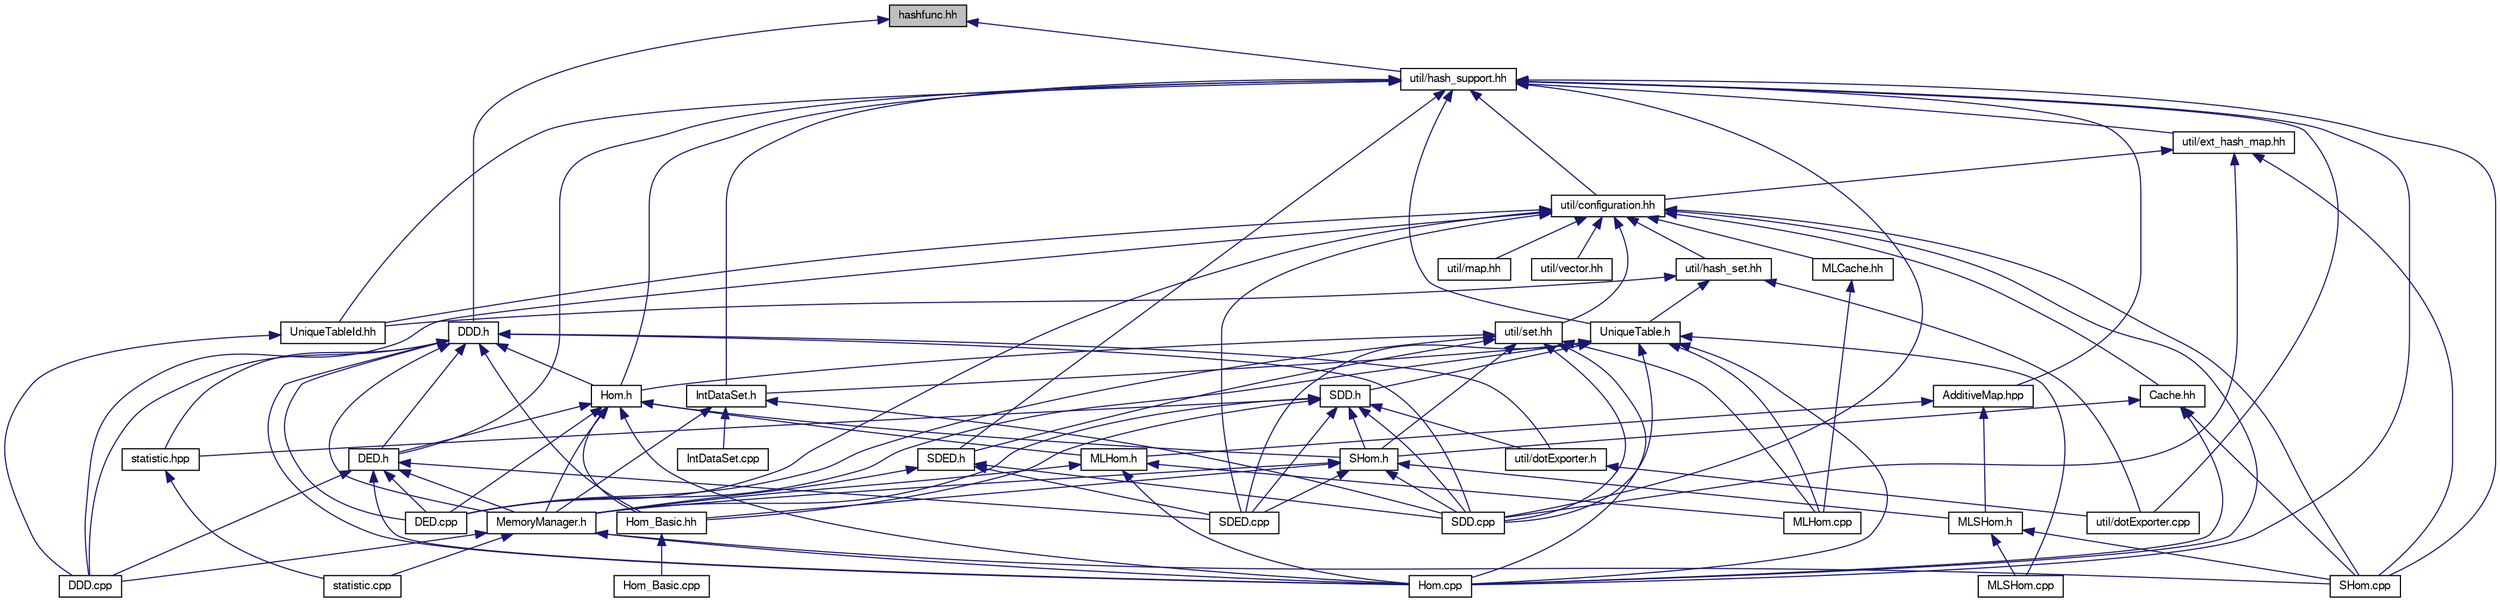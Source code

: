 digraph "hashfunc.hh"
{
  edge [fontname="FreeSans",fontsize="10",labelfontname="FreeSans",labelfontsize="10"];
  node [fontname="FreeSans",fontsize="10",shape=record];
  Node1 [label="hashfunc.hh",height=0.2,width=0.4,color="black", fillcolor="grey75", style="filled" fontcolor="black"];
  Node1 -> Node2 [dir="back",color="midnightblue",fontsize="10",style="solid",fontname="FreeSans"];
  Node2 [label="DDD.h",height=0.2,width=0.4,color="black", fillcolor="white", style="filled",URL="$DDD_8h.html"];
  Node2 -> Node3 [dir="back",color="midnightblue",fontsize="10",style="solid",fontname="FreeSans"];
  Node3 [label="DDD.cpp",height=0.2,width=0.4,color="black", fillcolor="white", style="filled",URL="$DDD_8cpp.html"];
  Node2 -> Node4 [dir="back",color="midnightblue",fontsize="10",style="solid",fontname="FreeSans"];
  Node4 [label="MemoryManager.h",height=0.2,width=0.4,color="black", fillcolor="white", style="filled",URL="$MemoryManager_8h.html"];
  Node4 -> Node3 [dir="back",color="midnightblue",fontsize="10",style="solid",fontname="FreeSans"];
  Node4 -> Node5 [dir="back",color="midnightblue",fontsize="10",style="solid",fontname="FreeSans"];
  Node5 [label="Hom.cpp",height=0.2,width=0.4,color="black", fillcolor="white", style="filled",URL="$Hom_8cpp.html"];
  Node4 -> Node6 [dir="back",color="midnightblue",fontsize="10",style="solid",fontname="FreeSans"];
  Node6 [label="SHom.cpp",height=0.2,width=0.4,color="black", fillcolor="white", style="filled",URL="$SHom_8cpp.html"];
  Node4 -> Node7 [dir="back",color="midnightblue",fontsize="10",style="solid",fontname="FreeSans"];
  Node7 [label="statistic.cpp",height=0.2,width=0.4,color="black", fillcolor="white", style="filled",URL="$statistic_8cpp.html"];
  Node2 -> Node8 [dir="back",color="midnightblue",fontsize="10",style="solid",fontname="FreeSans"];
  Node8 [label="DED.cpp",height=0.2,width=0.4,color="black", fillcolor="white", style="filled",URL="$DED_8cpp.html"];
  Node2 -> Node9 [dir="back",color="midnightblue",fontsize="10",style="solid",fontname="FreeSans"];
  Node9 [label="DED.h",height=0.2,width=0.4,color="black", fillcolor="white", style="filled",URL="$DED_8h.html"];
  Node9 -> Node3 [dir="back",color="midnightblue",fontsize="10",style="solid",fontname="FreeSans"];
  Node9 -> Node4 [dir="back",color="midnightblue",fontsize="10",style="solid",fontname="FreeSans"];
  Node9 -> Node8 [dir="back",color="midnightblue",fontsize="10",style="solid",fontname="FreeSans"];
  Node9 -> Node5 [dir="back",color="midnightblue",fontsize="10",style="solid",fontname="FreeSans"];
  Node9 -> Node10 [dir="back",color="midnightblue",fontsize="10",style="solid",fontname="FreeSans"];
  Node10 [label="SDED.cpp",height=0.2,width=0.4,color="black", fillcolor="white", style="filled",URL="$SDED_8cpp.html"];
  Node2 -> Node5 [dir="back",color="midnightblue",fontsize="10",style="solid",fontname="FreeSans"];
  Node2 -> Node11 [dir="back",color="midnightblue",fontsize="10",style="solid",fontname="FreeSans"];
  Node11 [label="Hom.h",height=0.2,width=0.4,color="black", fillcolor="white", style="filled",URL="$Hom_8h.html"];
  Node11 -> Node4 [dir="back",color="midnightblue",fontsize="10",style="solid",fontname="FreeSans"];
  Node11 -> Node8 [dir="back",color="midnightblue",fontsize="10",style="solid",fontname="FreeSans"];
  Node11 -> Node9 [dir="back",color="midnightblue",fontsize="10",style="solid",fontname="FreeSans"];
  Node11 -> Node5 [dir="back",color="midnightblue",fontsize="10",style="solid",fontname="FreeSans"];
  Node11 -> Node12 [dir="back",color="midnightblue",fontsize="10",style="solid",fontname="FreeSans"];
  Node12 [label="Hom_Basic.hh",height=0.2,width=0.4,color="black", fillcolor="white", style="filled",URL="$Hom__Basic_8hh.html"];
  Node12 -> Node13 [dir="back",color="midnightblue",fontsize="10",style="solid",fontname="FreeSans"];
  Node13 [label="Hom_Basic.cpp",height=0.2,width=0.4,color="black", fillcolor="white", style="filled",URL="$Hom__Basic_8cpp.html"];
  Node11 -> Node14 [dir="back",color="midnightblue",fontsize="10",style="solid",fontname="FreeSans"];
  Node14 [label="MLHom.h",height=0.2,width=0.4,color="black", fillcolor="white", style="filled",URL="$MLHom_8h.html"];
  Node14 -> Node4 [dir="back",color="midnightblue",fontsize="10",style="solid",fontname="FreeSans"];
  Node14 -> Node5 [dir="back",color="midnightblue",fontsize="10",style="solid",fontname="FreeSans"];
  Node14 -> Node15 [dir="back",color="midnightblue",fontsize="10",style="solid",fontname="FreeSans"];
  Node15 [label="MLHom.cpp",height=0.2,width=0.4,color="black", fillcolor="white", style="filled",URL="$MLHom_8cpp.html"];
  Node11 -> Node16 [dir="back",color="midnightblue",fontsize="10",style="solid",fontname="FreeSans"];
  Node16 [label="SHom.h",height=0.2,width=0.4,color="black", fillcolor="white", style="filled",URL="$SHom_8h.html"];
  Node16 -> Node4 [dir="back",color="midnightblue",fontsize="10",style="solid",fontname="FreeSans"];
  Node16 -> Node12 [dir="back",color="midnightblue",fontsize="10",style="solid",fontname="FreeSans"];
  Node16 -> Node17 [dir="back",color="midnightblue",fontsize="10",style="solid",fontname="FreeSans"];
  Node17 [label="MLSHom.h",height=0.2,width=0.4,color="black", fillcolor="white", style="filled",URL="$MLSHom_8h.html"];
  Node17 -> Node18 [dir="back",color="midnightblue",fontsize="10",style="solid",fontname="FreeSans"];
  Node18 [label="MLSHom.cpp",height=0.2,width=0.4,color="black", fillcolor="white", style="filled",URL="$MLSHom_8cpp.html"];
  Node17 -> Node6 [dir="back",color="midnightblue",fontsize="10",style="solid",fontname="FreeSans"];
  Node16 -> Node19 [dir="back",color="midnightblue",fontsize="10",style="solid",fontname="FreeSans"];
  Node19 [label="SDD.cpp",height=0.2,width=0.4,color="black", fillcolor="white", style="filled",URL="$SDD_8cpp.html"];
  Node16 -> Node10 [dir="back",color="midnightblue",fontsize="10",style="solid",fontname="FreeSans"];
  Node2 -> Node12 [dir="back",color="midnightblue",fontsize="10",style="solid",fontname="FreeSans"];
  Node2 -> Node19 [dir="back",color="midnightblue",fontsize="10",style="solid",fontname="FreeSans"];
  Node2 -> Node20 [dir="back",color="midnightblue",fontsize="10",style="solid",fontname="FreeSans"];
  Node20 [label="statistic.hpp",height=0.2,width=0.4,color="black", fillcolor="white", style="filled",URL="$statistic_8hpp.html"];
  Node20 -> Node7 [dir="back",color="midnightblue",fontsize="10",style="solid",fontname="FreeSans"];
  Node2 -> Node21 [dir="back",color="midnightblue",fontsize="10",style="solid",fontname="FreeSans"];
  Node21 [label="util/dotExporter.h",height=0.2,width=0.4,color="black", fillcolor="white", style="filled",URL="$dotExporter_8h.html"];
  Node21 -> Node22 [dir="back",color="midnightblue",fontsize="10",style="solid",fontname="FreeSans"];
  Node22 [label="util/dotExporter.cpp",height=0.2,width=0.4,color="black", fillcolor="white", style="filled",URL="$dotExporter_8cpp.html"];
  Node1 -> Node23 [dir="back",color="midnightblue",fontsize="10",style="solid",fontname="FreeSans"];
  Node23 [label="util/hash_support.hh",height=0.2,width=0.4,color="black", fillcolor="white", style="filled",URL="$hash__support_8hh.html"];
  Node23 -> Node24 [dir="back",color="midnightblue",fontsize="10",style="solid",fontname="FreeSans"];
  Node24 [label="AdditiveMap.hpp",height=0.2,width=0.4,color="black", fillcolor="white", style="filled",URL="$AdditiveMap_8hpp.html"];
  Node24 -> Node14 [dir="back",color="midnightblue",fontsize="10",style="solid",fontname="FreeSans"];
  Node24 -> Node17 [dir="back",color="midnightblue",fontsize="10",style="solid",fontname="FreeSans"];
  Node23 -> Node9 [dir="back",color="midnightblue",fontsize="10",style="solid",fontname="FreeSans"];
  Node23 -> Node5 [dir="back",color="midnightblue",fontsize="10",style="solid",fontname="FreeSans"];
  Node23 -> Node11 [dir="back",color="midnightblue",fontsize="10",style="solid",fontname="FreeSans"];
  Node23 -> Node25 [dir="back",color="midnightblue",fontsize="10",style="solid",fontname="FreeSans"];
  Node25 [label="IntDataSet.h",height=0.2,width=0.4,color="black", fillcolor="white", style="filled",URL="$IntDataSet_8h.html"];
  Node25 -> Node4 [dir="back",color="midnightblue",fontsize="10",style="solid",fontname="FreeSans"];
  Node25 -> Node26 [dir="back",color="midnightblue",fontsize="10",style="solid",fontname="FreeSans"];
  Node26 [label="IntDataSet.cpp",height=0.2,width=0.4,color="black", fillcolor="white", style="filled",URL="$IntDataSet_8cpp.html"];
  Node25 -> Node19 [dir="back",color="midnightblue",fontsize="10",style="solid",fontname="FreeSans"];
  Node23 -> Node19 [dir="back",color="midnightblue",fontsize="10",style="solid",fontname="FreeSans"];
  Node23 -> Node27 [dir="back",color="midnightblue",fontsize="10",style="solid",fontname="FreeSans"];
  Node27 [label="SDED.h",height=0.2,width=0.4,color="black", fillcolor="white", style="filled",URL="$SDED_8h.html"];
  Node27 -> Node4 [dir="back",color="midnightblue",fontsize="10",style="solid",fontname="FreeSans"];
  Node27 -> Node19 [dir="back",color="midnightblue",fontsize="10",style="solid",fontname="FreeSans"];
  Node27 -> Node10 [dir="back",color="midnightblue",fontsize="10",style="solid",fontname="FreeSans"];
  Node23 -> Node6 [dir="back",color="midnightblue",fontsize="10",style="solid",fontname="FreeSans"];
  Node23 -> Node28 [dir="back",color="midnightblue",fontsize="10",style="solid",fontname="FreeSans"];
  Node28 [label="UniqueTable.h",height=0.2,width=0.4,color="black", fillcolor="white", style="filled",URL="$UniqueTable_8h.html"];
  Node28 -> Node8 [dir="back",color="midnightblue",fontsize="10",style="solid",fontname="FreeSans"];
  Node28 -> Node5 [dir="back",color="midnightblue",fontsize="10",style="solid",fontname="FreeSans"];
  Node28 -> Node25 [dir="back",color="midnightblue",fontsize="10",style="solid",fontname="FreeSans"];
  Node28 -> Node15 [dir="back",color="midnightblue",fontsize="10",style="solid",fontname="FreeSans"];
  Node28 -> Node18 [dir="back",color="midnightblue",fontsize="10",style="solid",fontname="FreeSans"];
  Node28 -> Node19 [dir="back",color="midnightblue",fontsize="10",style="solid",fontname="FreeSans"];
  Node28 -> Node29 [dir="back",color="midnightblue",fontsize="10",style="solid",fontname="FreeSans"];
  Node29 [label="SDD.h",height=0.2,width=0.4,color="black", fillcolor="white", style="filled",URL="$SDD_8h.html"];
  Node29 -> Node4 [dir="back",color="midnightblue",fontsize="10",style="solid",fontname="FreeSans"];
  Node29 -> Node12 [dir="back",color="midnightblue",fontsize="10",style="solid",fontname="FreeSans"];
  Node29 -> Node19 [dir="back",color="midnightblue",fontsize="10",style="solid",fontname="FreeSans"];
  Node29 -> Node10 [dir="back",color="midnightblue",fontsize="10",style="solid",fontname="FreeSans"];
  Node29 -> Node16 [dir="back",color="midnightblue",fontsize="10",style="solid",fontname="FreeSans"];
  Node29 -> Node20 [dir="back",color="midnightblue",fontsize="10",style="solid",fontname="FreeSans"];
  Node29 -> Node21 [dir="back",color="midnightblue",fontsize="10",style="solid",fontname="FreeSans"];
  Node28 -> Node10 [dir="back",color="midnightblue",fontsize="10",style="solid",fontname="FreeSans"];
  Node23 -> Node30 [dir="back",color="midnightblue",fontsize="10",style="solid",fontname="FreeSans"];
  Node30 [label="UniqueTableId.hh",height=0.2,width=0.4,color="black", fillcolor="white", style="filled",URL="$UniqueTableId_8hh.html"];
  Node30 -> Node3 [dir="back",color="midnightblue",fontsize="10",style="solid",fontname="FreeSans"];
  Node23 -> Node31 [dir="back",color="midnightblue",fontsize="10",style="solid",fontname="FreeSans"];
  Node31 [label="util/configuration.hh",height=0.2,width=0.4,color="black", fillcolor="white", style="filled",URL="$configuration_8hh.html"];
  Node31 -> Node32 [dir="back",color="midnightblue",fontsize="10",style="solid",fontname="FreeSans"];
  Node32 [label="Cache.hh",height=0.2,width=0.4,color="black", fillcolor="white", style="filled",URL="$Cache_8hh.html"];
  Node32 -> Node5 [dir="back",color="midnightblue",fontsize="10",style="solid",fontname="FreeSans"];
  Node32 -> Node6 [dir="back",color="midnightblue",fontsize="10",style="solid",fontname="FreeSans"];
  Node32 -> Node16 [dir="back",color="midnightblue",fontsize="10",style="solid",fontname="FreeSans"];
  Node31 -> Node3 [dir="back",color="midnightblue",fontsize="10",style="solid",fontname="FreeSans"];
  Node31 -> Node8 [dir="back",color="midnightblue",fontsize="10",style="solid",fontname="FreeSans"];
  Node31 -> Node5 [dir="back",color="midnightblue",fontsize="10",style="solid",fontname="FreeSans"];
  Node31 -> Node33 [dir="back",color="midnightblue",fontsize="10",style="solid",fontname="FreeSans"];
  Node33 [label="MLCache.hh",height=0.2,width=0.4,color="black", fillcolor="white", style="filled",URL="$MLCache_8hh.html"];
  Node33 -> Node15 [dir="back",color="midnightblue",fontsize="10",style="solid",fontname="FreeSans"];
  Node31 -> Node10 [dir="back",color="midnightblue",fontsize="10",style="solid",fontname="FreeSans"];
  Node31 -> Node6 [dir="back",color="midnightblue",fontsize="10",style="solid",fontname="FreeSans"];
  Node31 -> Node30 [dir="back",color="midnightblue",fontsize="10",style="solid",fontname="FreeSans"];
  Node31 -> Node34 [dir="back",color="midnightblue",fontsize="10",style="solid",fontname="FreeSans"];
  Node34 [label="util/hash_set.hh",height=0.2,width=0.4,color="black", fillcolor="white", style="filled",URL="$hash__set_8hh.html"];
  Node34 -> Node28 [dir="back",color="midnightblue",fontsize="10",style="solid",fontname="FreeSans"];
  Node34 -> Node30 [dir="back",color="midnightblue",fontsize="10",style="solid",fontname="FreeSans"];
  Node34 -> Node22 [dir="back",color="midnightblue",fontsize="10",style="solid",fontname="FreeSans"];
  Node31 -> Node35 [dir="back",color="midnightblue",fontsize="10",style="solid",fontname="FreeSans"];
  Node35 [label="util/map.hh",height=0.2,width=0.4,color="black", fillcolor="white", style="filled",URL="$map_8hh.html"];
  Node31 -> Node36 [dir="back",color="midnightblue",fontsize="10",style="solid",fontname="FreeSans"];
  Node36 [label="util/set.hh",height=0.2,width=0.4,color="black", fillcolor="white", style="filled",URL="$set_8hh.html"];
  Node36 -> Node8 [dir="back",color="midnightblue",fontsize="10",style="solid",fontname="FreeSans"];
  Node36 -> Node5 [dir="back",color="midnightblue",fontsize="10",style="solid",fontname="FreeSans"];
  Node36 -> Node11 [dir="back",color="midnightblue",fontsize="10",style="solid",fontname="FreeSans"];
  Node36 -> Node15 [dir="back",color="midnightblue",fontsize="10",style="solid",fontname="FreeSans"];
  Node36 -> Node19 [dir="back",color="midnightblue",fontsize="10",style="solid",fontname="FreeSans"];
  Node36 -> Node27 [dir="back",color="midnightblue",fontsize="10",style="solid",fontname="FreeSans"];
  Node36 -> Node16 [dir="back",color="midnightblue",fontsize="10",style="solid",fontname="FreeSans"];
  Node31 -> Node37 [dir="back",color="midnightblue",fontsize="10",style="solid",fontname="FreeSans"];
  Node37 [label="util/vector.hh",height=0.2,width=0.4,color="black", fillcolor="white", style="filled",URL="$vector_8hh.html"];
  Node23 -> Node22 [dir="back",color="midnightblue",fontsize="10",style="solid",fontname="FreeSans"];
  Node23 -> Node38 [dir="back",color="midnightblue",fontsize="10",style="solid",fontname="FreeSans"];
  Node38 [label="util/ext_hash_map.hh",height=0.2,width=0.4,color="black", fillcolor="white", style="filled",URL="$ext__hash__map_8hh.html"];
  Node38 -> Node19 [dir="back",color="midnightblue",fontsize="10",style="solid",fontname="FreeSans"];
  Node38 -> Node6 [dir="back",color="midnightblue",fontsize="10",style="solid",fontname="FreeSans"];
  Node38 -> Node31 [dir="back",color="midnightblue",fontsize="10",style="solid",fontname="FreeSans"];
}
